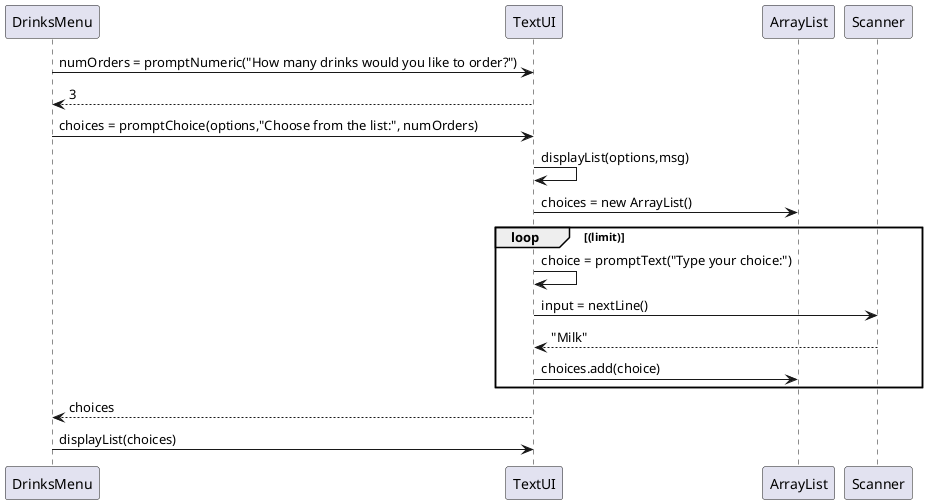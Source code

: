 @startuml
'https://plantuml.com/sequence-diagram

DrinksMenu -> TextUI: numOrders = promptNumeric("How many drinks would you like to order?")
TextUI --> DrinksMenu: 3


DrinksMenu -> TextUI:choices = promptChoice(options,"Choose from the list:", numOrders)

TextUI -> TextUI: displayList(options,msg)
TextUI -> ArrayList: choices = new ArrayList()

loop (limit)
TextUI -> TextUI: choice = promptText("Type your choice:")
TextUI -> Scanner: input = nextLine()
Scanner --> TextUI: "Milk"
TextUI -> ArrayList: choices.add(choice)
end
TextUI --> DrinksMenu: choices
DrinksMenu -> TextUI: displayList(choices)

@enduml